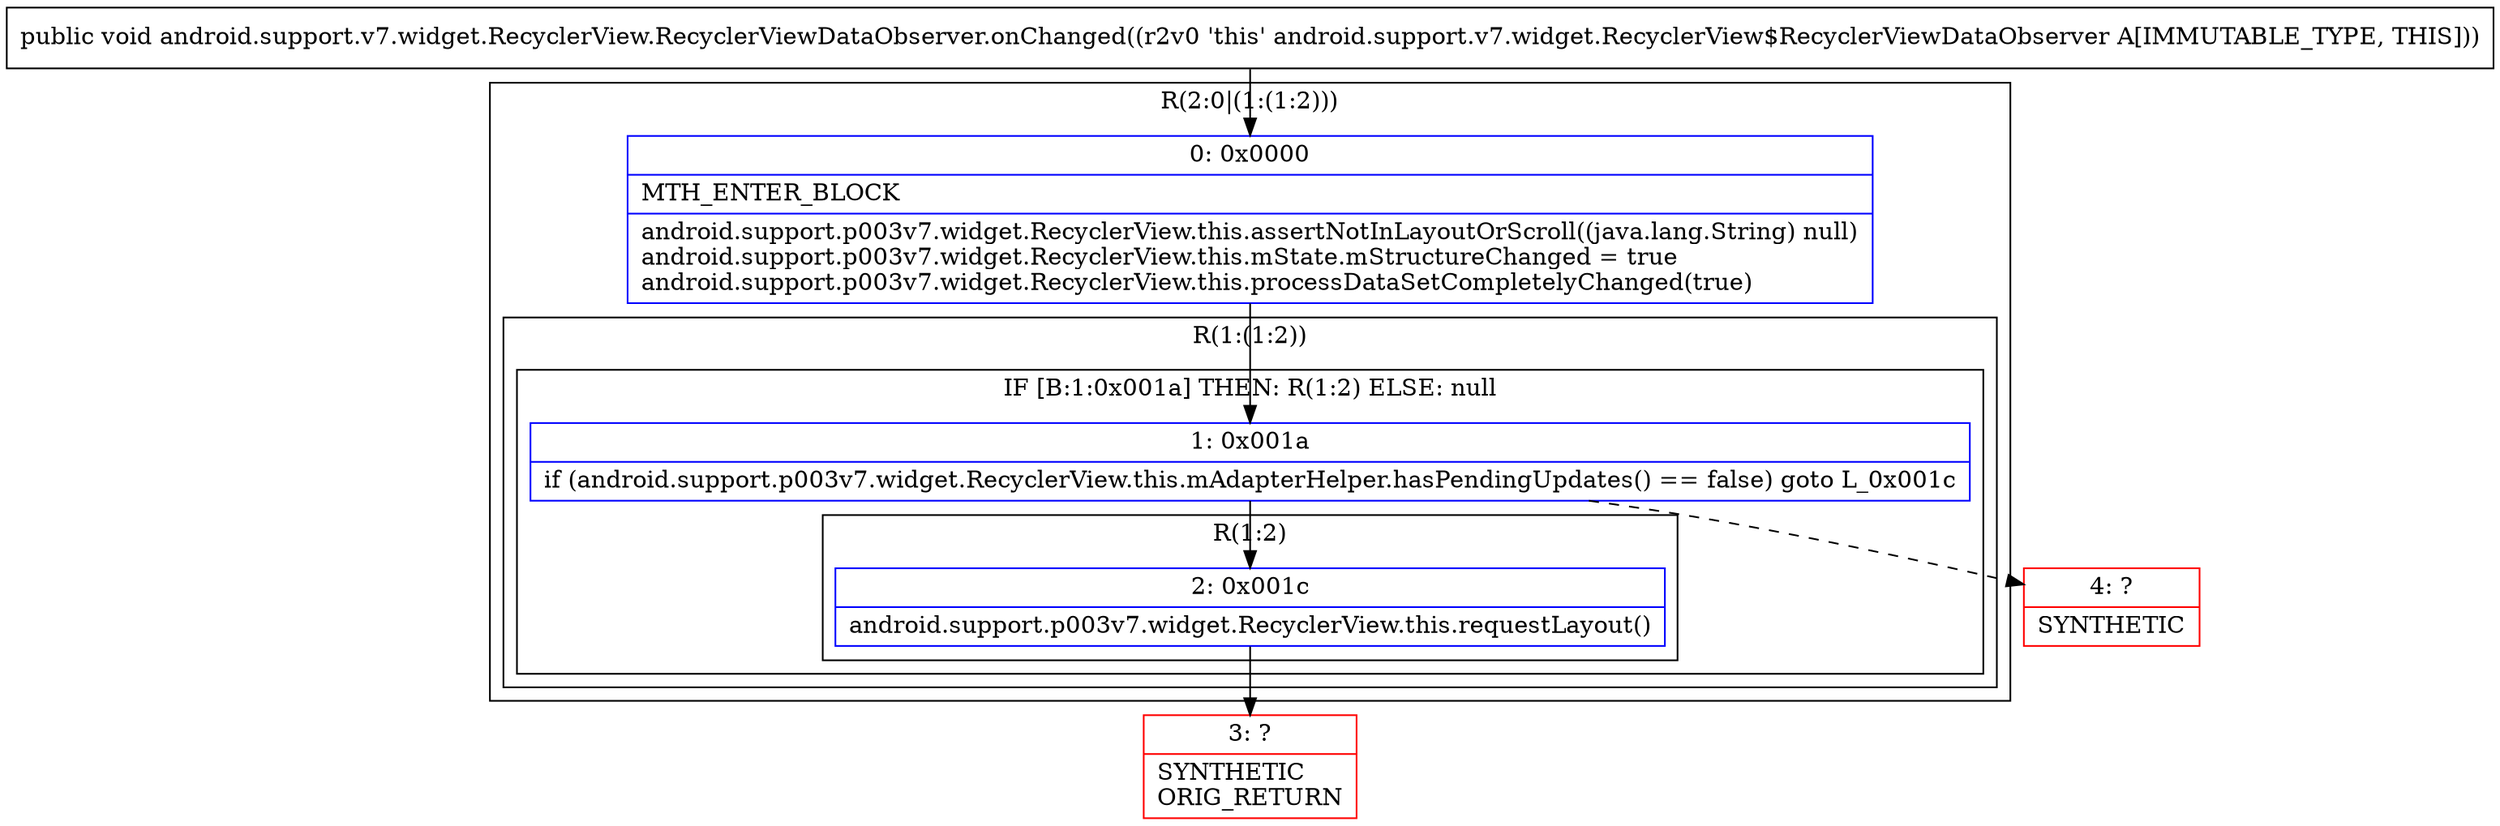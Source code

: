 digraph "CFG forandroid.support.v7.widget.RecyclerView.RecyclerViewDataObserver.onChanged()V" {
subgraph cluster_Region_1090424238 {
label = "R(2:0|(1:(1:2)))";
node [shape=record,color=blue];
Node_0 [shape=record,label="{0\:\ 0x0000|MTH_ENTER_BLOCK\l|android.support.p003v7.widget.RecyclerView.this.assertNotInLayoutOrScroll((java.lang.String) null)\landroid.support.p003v7.widget.RecyclerView.this.mState.mStructureChanged = true\landroid.support.p003v7.widget.RecyclerView.this.processDataSetCompletelyChanged(true)\l}"];
subgraph cluster_Region_962151080 {
label = "R(1:(1:2))";
node [shape=record,color=blue];
subgraph cluster_IfRegion_1138270559 {
label = "IF [B:1:0x001a] THEN: R(1:2) ELSE: null";
node [shape=record,color=blue];
Node_1 [shape=record,label="{1\:\ 0x001a|if (android.support.p003v7.widget.RecyclerView.this.mAdapterHelper.hasPendingUpdates() == false) goto L_0x001c\l}"];
subgraph cluster_Region_1948180740 {
label = "R(1:2)";
node [shape=record,color=blue];
Node_2 [shape=record,label="{2\:\ 0x001c|android.support.p003v7.widget.RecyclerView.this.requestLayout()\l}"];
}
}
}
}
Node_3 [shape=record,color=red,label="{3\:\ ?|SYNTHETIC\lORIG_RETURN\l}"];
Node_4 [shape=record,color=red,label="{4\:\ ?|SYNTHETIC\l}"];
MethodNode[shape=record,label="{public void android.support.v7.widget.RecyclerView.RecyclerViewDataObserver.onChanged((r2v0 'this' android.support.v7.widget.RecyclerView$RecyclerViewDataObserver A[IMMUTABLE_TYPE, THIS])) }"];
MethodNode -> Node_0;
Node_0 -> Node_1;
Node_1 -> Node_2;
Node_1 -> Node_4[style=dashed];
Node_2 -> Node_3;
}

